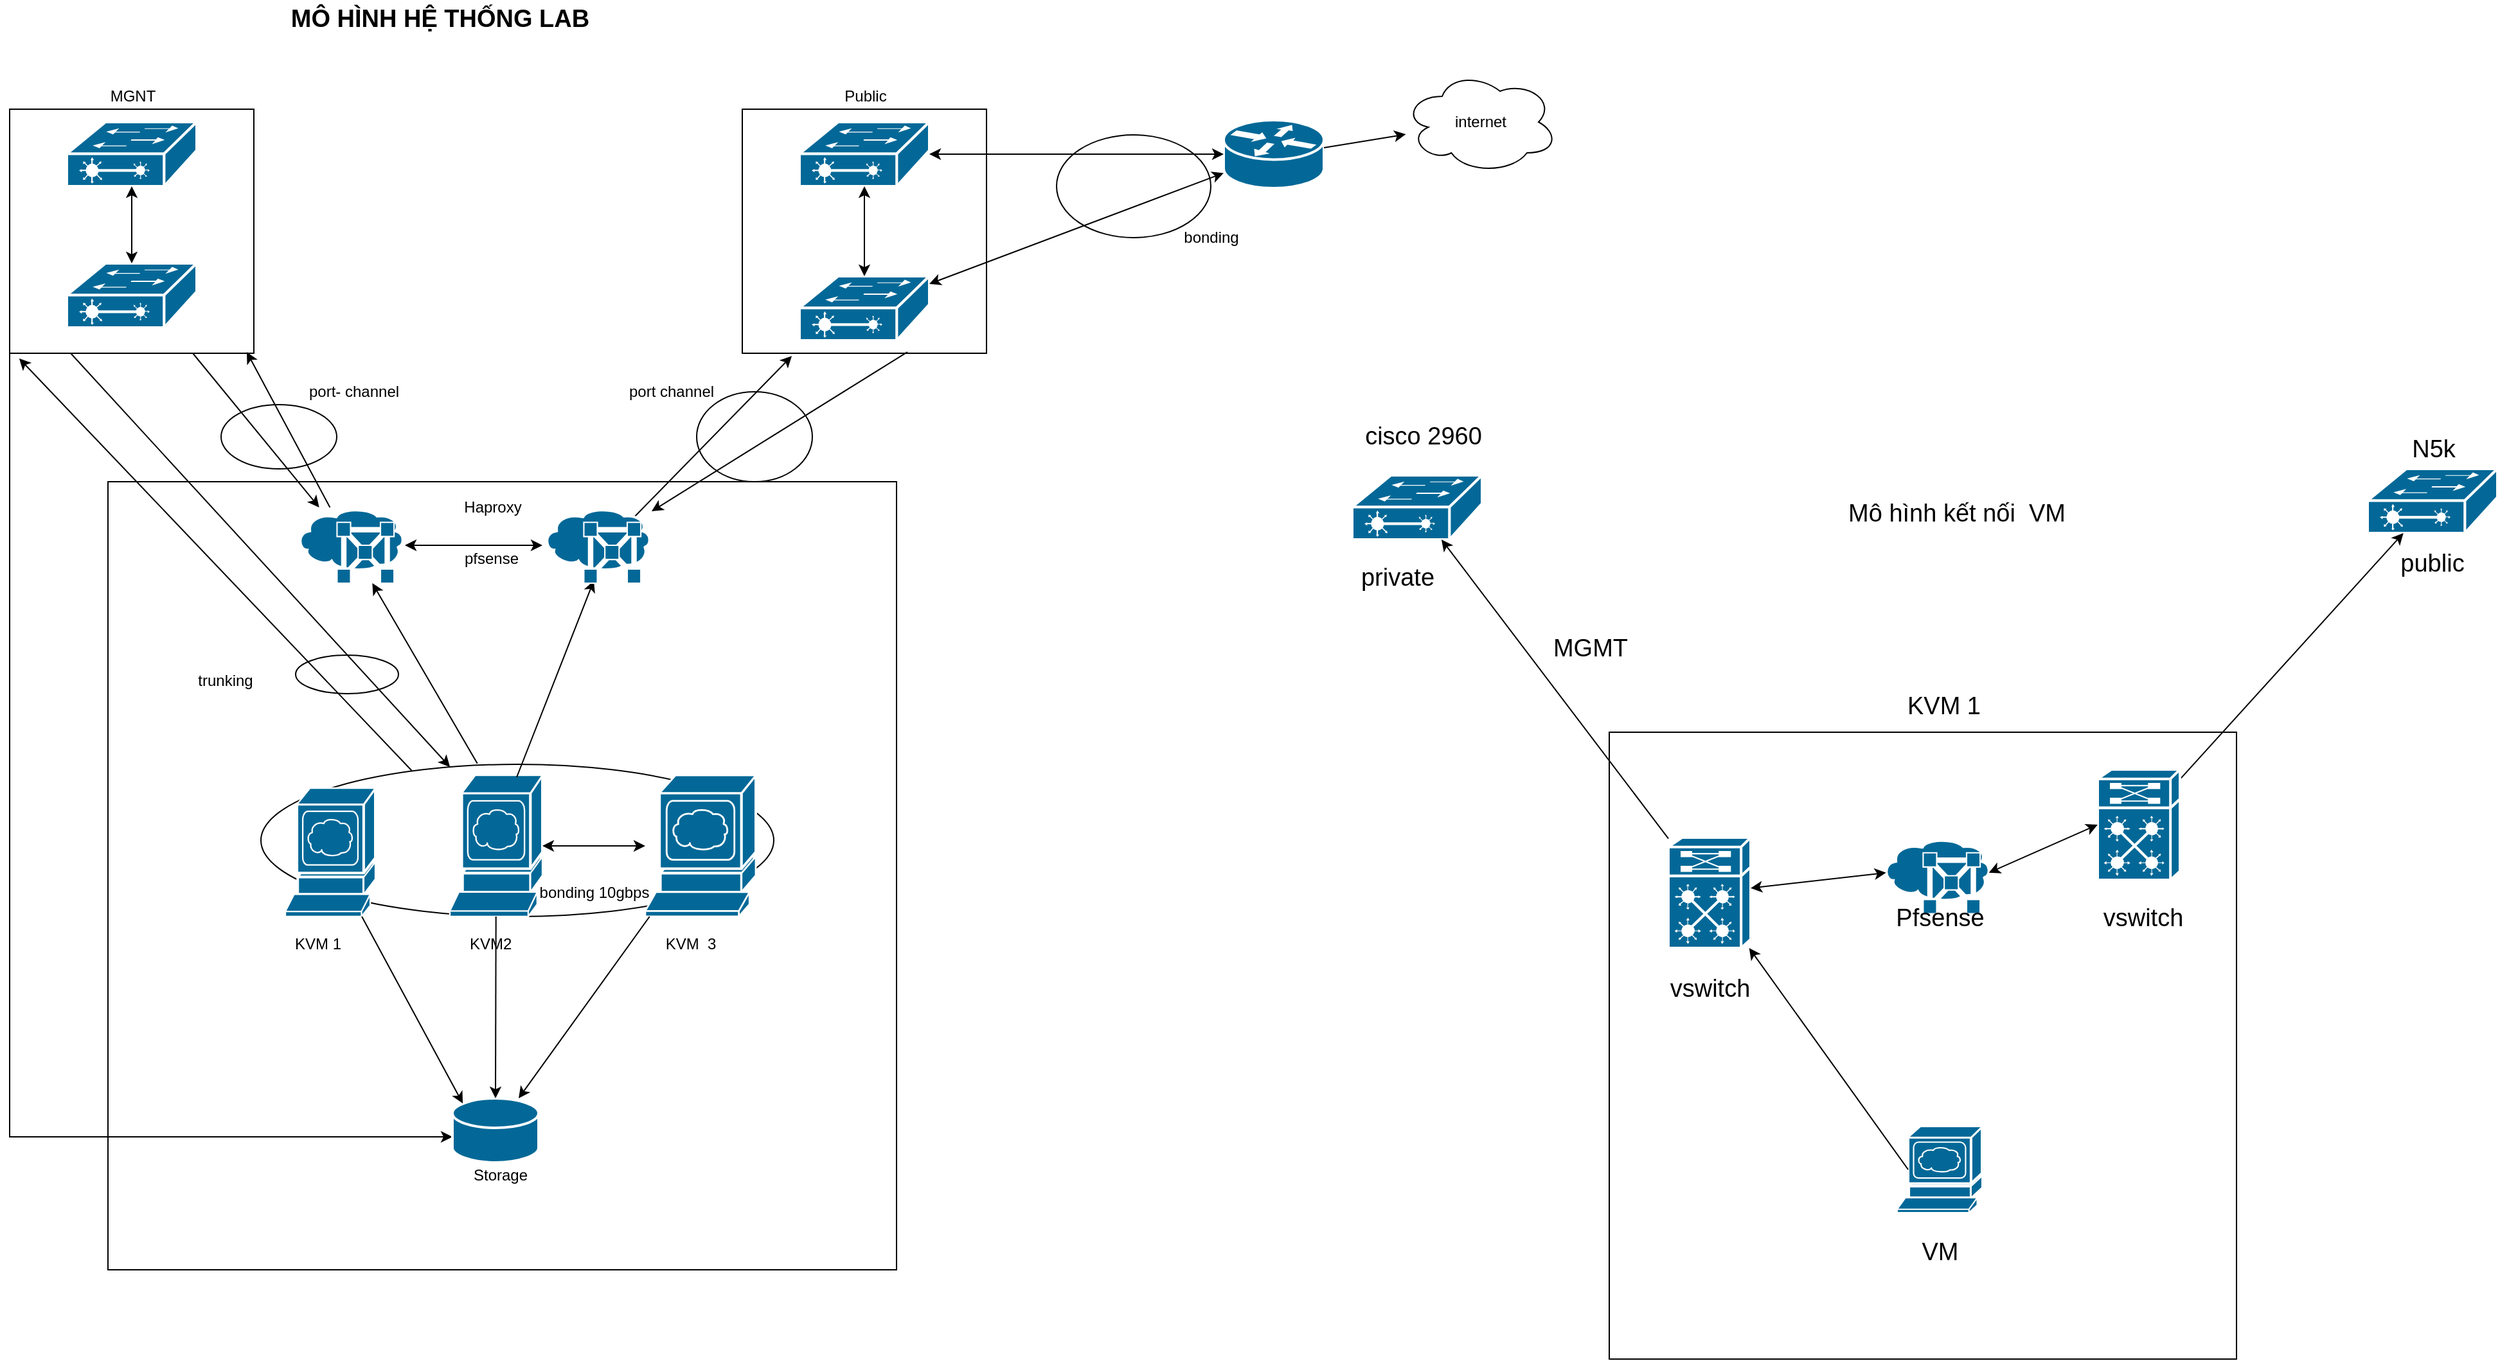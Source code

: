 <mxfile version="17.4.0" type="github">
  <diagram id="6a731a19-8d31-9384-78a2-239565b7b9f0" name="Page-1">
    <mxGraphModel dx="1422" dy="794" grid="1" gridSize="10" guides="1" tooltips="1" connect="1" arrows="1" fold="1" page="1" pageScale="1" pageWidth="827" pageHeight="1169" background="none" math="0" shadow="0">
      <root>
        <mxCell id="0" />
        <mxCell id="1" parent="0" />
        <mxCell id="jgQcP7is1KuD3QYu7mgT-2333" value="" style="ellipse;whiteSpace=wrap;html=1;" vertex="1" parent="1">
          <mxGeometry x="850" y="130" width="120" height="80" as="geometry" />
        </mxCell>
        <mxCell id="jgQcP7is1KuD3QYu7mgT-2267" value="" style="whiteSpace=wrap;html=1;aspect=fixed;" vertex="1" parent="1">
          <mxGeometry x="112" y="400" width="613.5" height="613.5" as="geometry" />
        </mxCell>
        <mxCell id="jgQcP7is1KuD3QYu7mgT-2318" value="" style="ellipse;whiteSpace=wrap;html=1;" vertex="1" parent="1">
          <mxGeometry x="258" y="535" width="80" height="30" as="geometry" />
        </mxCell>
        <mxCell id="jgQcP7is1KuD3QYu7mgT-2312" value="" style="ellipse;whiteSpace=wrap;html=1;" vertex="1" parent="1">
          <mxGeometry x="570" y="330" width="90" height="70" as="geometry" />
        </mxCell>
        <mxCell id="jgQcP7is1KuD3QYu7mgT-2307" value="" style="ellipse;whiteSpace=wrap;html=1;" vertex="1" parent="1">
          <mxGeometry x="200" y="340" width="90" height="50" as="geometry" />
        </mxCell>
        <mxCell id="jgQcP7is1KuD3QYu7mgT-2299" value="" style="ellipse;whiteSpace=wrap;html=1;" vertex="1" parent="1">
          <mxGeometry x="231" y="620" width="399" height="118.5" as="geometry" />
        </mxCell>
        <mxCell id="jgQcP7is1KuD3QYu7mgT-2291" value="" style="whiteSpace=wrap;html=1;aspect=fixed;" vertex="1" parent="1">
          <mxGeometry x="605.5" y="110" width="190" height="190" as="geometry" />
        </mxCell>
        <mxCell id="jgQcP7is1KuD3QYu7mgT-2342" style="edgeStyle=orthogonalEdgeStyle;rounded=0;orthogonalLoop=1;jettySize=auto;html=1;exitX=0;exitY=1;exitDx=0;exitDy=0;" edge="1" parent="1" source="jgQcP7is1KuD3QYu7mgT-2290" target="jgQcP7is1KuD3QYu7mgT-2271">
          <mxGeometry relative="1" as="geometry">
            <Array as="points">
              <mxPoint x="36" y="910" />
            </Array>
          </mxGeometry>
        </mxCell>
        <mxCell id="jgQcP7is1KuD3QYu7mgT-2290" value="" style="whiteSpace=wrap;html=1;aspect=fixed;" vertex="1" parent="1">
          <mxGeometry x="35.5" y="110" width="190" height="190" as="geometry" />
        </mxCell>
        <mxCell id="jgQcP7is1KuD3QYu7mgT-2257" value="" style="shape=mxgraph.cisco.switches.layer_2_remote_switch;sketch=0;html=1;pointerEvents=1;dashed=0;fillColor=#036897;strokeColor=#ffffff;strokeWidth=2;verticalLabelPosition=bottom;verticalAlign=top;align=center;outlineConnect=0;" vertex="1" parent="1">
          <mxGeometry x="80" y="120" width="101" height="50" as="geometry" />
        </mxCell>
        <mxCell id="jgQcP7is1KuD3QYu7mgT-2258" value="" style="shape=mxgraph.cisco.switches.layer_2_remote_switch;sketch=0;html=1;pointerEvents=1;dashed=0;fillColor=#036897;strokeColor=#ffffff;strokeWidth=2;verticalLabelPosition=bottom;verticalAlign=top;align=center;outlineConnect=0;" vertex="1" parent="1">
          <mxGeometry x="80" y="230" width="101" height="50" as="geometry" />
        </mxCell>
        <mxCell id="jgQcP7is1KuD3QYu7mgT-2263" value="" style="shape=mxgraph.cisco.switches.layer_2_remote_switch;sketch=0;html=1;pointerEvents=1;dashed=0;fillColor=#036897;strokeColor=#ffffff;strokeWidth=2;verticalLabelPosition=bottom;verticalAlign=top;align=center;outlineConnect=0;" vertex="1" parent="1">
          <mxGeometry x="650" y="120" width="101" height="50" as="geometry" />
        </mxCell>
        <mxCell id="jgQcP7is1KuD3QYu7mgT-2264" value="" style="shape=mxgraph.cisco.switches.layer_2_remote_switch;sketch=0;html=1;pointerEvents=1;dashed=0;fillColor=#036897;strokeColor=#ffffff;strokeWidth=2;verticalLabelPosition=bottom;verticalAlign=top;align=center;outlineConnect=0;" vertex="1" parent="1">
          <mxGeometry x="650" y="240" width="101" height="50" as="geometry" />
        </mxCell>
        <mxCell id="jgQcP7is1KuD3QYu7mgT-2265" value="MGNT&lt;br&gt;" style="text;html=1;align=center;verticalAlign=middle;resizable=0;points=[];autosize=1;strokeColor=none;fillColor=none;" vertex="1" parent="1">
          <mxGeometry x="105.5" y="90" width="50" height="20" as="geometry" />
        </mxCell>
        <mxCell id="jgQcP7is1KuD3QYu7mgT-2266" value="Public&lt;br&gt;" style="text;html=1;align=center;verticalAlign=middle;resizable=0;points=[];autosize=1;strokeColor=none;fillColor=none;" vertex="1" parent="1">
          <mxGeometry x="675.5" y="90" width="50" height="20" as="geometry" />
        </mxCell>
        <mxCell id="jgQcP7is1KuD3QYu7mgT-2271" value="" style="shape=mxgraph.cisco.storage.relational_database;sketch=0;html=1;pointerEvents=1;dashed=0;fillColor=#036897;strokeColor=#ffffff;strokeWidth=2;verticalLabelPosition=bottom;verticalAlign=top;align=center;outlineConnect=0;" vertex="1" parent="1">
          <mxGeometry x="380" y="880" width="67" height="50" as="geometry" />
        </mxCell>
        <mxCell id="jgQcP7is1KuD3QYu7mgT-2276" value="" style="shape=mxgraph.cisco.servers.www_server;sketch=0;html=1;pointerEvents=1;dashed=0;fillColor=#036897;strokeColor=#ffffff;strokeWidth=2;verticalLabelPosition=bottom;verticalAlign=top;align=center;outlineConnect=0;" vertex="1" parent="1">
          <mxGeometry x="378" y="628.5" width="72" height="110" as="geometry" />
        </mxCell>
        <mxCell id="jgQcP7is1KuD3QYu7mgT-2277" value="" style="shape=mxgraph.cisco.servers.www_server;sketch=0;html=1;pointerEvents=1;dashed=0;fillColor=#036897;strokeColor=#ffffff;strokeWidth=2;verticalLabelPosition=bottom;verticalAlign=top;align=center;outlineConnect=0;" vertex="1" parent="1">
          <mxGeometry x="530" y="628.5" width="86" height="110" as="geometry" />
        </mxCell>
        <mxCell id="jgQcP7is1KuD3QYu7mgT-2278" value="" style="shape=mxgraph.cisco.servers.www_server;sketch=0;html=1;pointerEvents=1;dashed=0;fillColor=#036897;strokeColor=#ffffff;strokeWidth=2;verticalLabelPosition=bottom;verticalAlign=top;align=center;outlineConnect=0;" vertex="1" parent="1">
          <mxGeometry x="250" y="638.5" width="70" height="100" as="geometry" />
        </mxCell>
        <mxCell id="jgQcP7is1KuD3QYu7mgT-2279" value="Storage&lt;br&gt;" style="text;html=1;align=center;verticalAlign=middle;resizable=0;points=[];autosize=1;strokeColor=none;fillColor=none;" vertex="1" parent="1">
          <mxGeometry x="387" y="930" width="60" height="20" as="geometry" />
        </mxCell>
        <mxCell id="jgQcP7is1KuD3QYu7mgT-2280" value="KVM 1" style="text;html=1;align=center;verticalAlign=middle;resizable=0;points=[];autosize=1;strokeColor=none;fillColor=none;" vertex="1" parent="1">
          <mxGeometry x="250" y="750" width="50" height="20" as="geometry" />
        </mxCell>
        <mxCell id="jgQcP7is1KuD3QYu7mgT-2282" value="KVM&amp;nbsp; 3" style="text;html=1;align=center;verticalAlign=middle;resizable=0;points=[];autosize=1;strokeColor=none;fillColor=none;" vertex="1" parent="1">
          <mxGeometry x="540" y="750" width="50" height="20" as="geometry" />
        </mxCell>
        <mxCell id="jgQcP7is1KuD3QYu7mgT-2284" value="KVM2&amp;nbsp;" style="text;html=1;align=center;verticalAlign=middle;resizable=0;points=[];autosize=1;strokeColor=none;fillColor=none;" vertex="1" parent="1">
          <mxGeometry x="386" y="750" width="50" height="20" as="geometry" />
        </mxCell>
        <mxCell id="jgQcP7is1KuD3QYu7mgT-2289" value="Haproxy" style="text;html=1;align=center;verticalAlign=middle;resizable=0;points=[];autosize=1;strokeColor=none;fillColor=none;" vertex="1" parent="1">
          <mxGeometry x="381" y="410" width="60" height="20" as="geometry" />
        </mxCell>
        <mxCell id="jgQcP7is1KuD3QYu7mgT-2292" value="" style="endArrow=classic;startArrow=classic;html=1;rounded=0;entryX=0.5;entryY=1;entryDx=0;entryDy=0;entryPerimeter=0;" edge="1" parent="1" source="jgQcP7is1KuD3QYu7mgT-2258" target="jgQcP7is1KuD3QYu7mgT-2257">
          <mxGeometry width="50" height="50" relative="1" as="geometry">
            <mxPoint x="105.5" y="230" as="sourcePoint" />
            <mxPoint x="155.5" y="180" as="targetPoint" />
          </mxGeometry>
        </mxCell>
        <mxCell id="jgQcP7is1KuD3QYu7mgT-2293" value="" style="endArrow=classic;startArrow=classic;html=1;rounded=0;" edge="1" parent="1" source="jgQcP7is1KuD3QYu7mgT-2264" target="jgQcP7is1KuD3QYu7mgT-2263">
          <mxGeometry width="50" height="50" relative="1" as="geometry">
            <mxPoint x="675.5" y="220" as="sourcePoint" />
            <mxPoint x="725.5" y="170" as="targetPoint" />
          </mxGeometry>
        </mxCell>
        <mxCell id="jgQcP7is1KuD3QYu7mgT-2295" value="" style="endArrow=classic;html=1;rounded=0;exitX=0.422;exitY=-0.005;exitDx=0;exitDy=0;exitPerimeter=0;" edge="1" parent="1" source="jgQcP7is1KuD3QYu7mgT-2299" target="jgQcP7is1KuD3QYu7mgT-2356">
          <mxGeometry width="50" height="50" relative="1" as="geometry">
            <mxPoint x="380" y="620" as="sourcePoint" />
            <mxPoint x="322.5" y="470.97" as="targetPoint" />
          </mxGeometry>
        </mxCell>
        <mxCell id="jgQcP7is1KuD3QYu7mgT-2296" value="" style="endArrow=classic;html=1;rounded=0;entryX=0;entryY=1;entryDx=0;entryDy=0;entryPerimeter=0;" edge="1" parent="1">
          <mxGeometry width="50" height="50" relative="1" as="geometry">
            <mxPoint x="430" y="630" as="sourcePoint" />
            <mxPoint x="490" y="477" as="targetPoint" />
          </mxGeometry>
        </mxCell>
        <mxCell id="jgQcP7is1KuD3QYu7mgT-2300" value="" style="endArrow=classic;html=1;rounded=0;exitX=0.75;exitY=1;exitDx=0;exitDy=0;" edge="1" parent="1" source="jgQcP7is1KuD3QYu7mgT-2290" target="jgQcP7is1KuD3QYu7mgT-2356">
          <mxGeometry width="50" height="50" relative="1" as="geometry">
            <mxPoint x="170" y="370" as="sourcePoint" />
            <mxPoint x="300" y="477" as="targetPoint" />
          </mxGeometry>
        </mxCell>
        <mxCell id="jgQcP7is1KuD3QYu7mgT-2306" value="" style="endArrow=classic;html=1;rounded=0;entryX=0.971;entryY=0.995;entryDx=0;entryDy=0;entryPerimeter=0;" edge="1" parent="1" source="jgQcP7is1KuD3QYu7mgT-2356" target="jgQcP7is1KuD3QYu7mgT-2290">
          <mxGeometry width="50" height="50" relative="1" as="geometry">
            <mxPoint x="300" y="420.695" as="sourcePoint" />
            <mxPoint x="170" y="330" as="targetPoint" />
          </mxGeometry>
        </mxCell>
        <mxCell id="jgQcP7is1KuD3QYu7mgT-2309" value="port- channel&lt;br&gt;" style="text;html=1;align=center;verticalAlign=middle;resizable=0;points=[];autosize=1;strokeColor=none;fillColor=none;" vertex="1" parent="1">
          <mxGeometry x="258" y="320" width="90" height="20" as="geometry" />
        </mxCell>
        <mxCell id="jgQcP7is1KuD3QYu7mgT-2310" value="" style="endArrow=classic;html=1;rounded=0;entryX=0.203;entryY=1.011;entryDx=0;entryDy=0;entryPerimeter=0;" edge="1" parent="1" target="jgQcP7is1KuD3QYu7mgT-2291">
          <mxGeometry width="50" height="50" relative="1" as="geometry">
            <mxPoint x="519" y="430" as="sourcePoint" />
            <mxPoint x="569" y="380" as="targetPoint" />
          </mxGeometry>
        </mxCell>
        <mxCell id="jgQcP7is1KuD3QYu7mgT-2311" value="" style="endArrow=classic;html=1;rounded=0;exitX=0.676;exitY=0.995;exitDx=0;exitDy=0;exitPerimeter=0;" edge="1" parent="1" source="jgQcP7is1KuD3QYu7mgT-2291" target="jgQcP7is1KuD3QYu7mgT-2357">
          <mxGeometry width="50" height="50" relative="1" as="geometry">
            <mxPoint x="625.5" y="370" as="sourcePoint" />
            <mxPoint x="511.75" y="470.97" as="targetPoint" />
          </mxGeometry>
        </mxCell>
        <mxCell id="jgQcP7is1KuD3QYu7mgT-2314" value="port channel&lt;br&gt;" style="text;html=1;align=center;verticalAlign=middle;resizable=0;points=[];autosize=1;strokeColor=none;fillColor=none;" vertex="1" parent="1">
          <mxGeometry x="510" y="320" width="80" height="20" as="geometry" />
        </mxCell>
        <mxCell id="jgQcP7is1KuD3QYu7mgT-2315" value="" style="endArrow=classic;html=1;rounded=0;exitX=0.25;exitY=1;exitDx=0;exitDy=0;" edge="1" parent="1" source="jgQcP7is1KuD3QYu7mgT-2290" target="jgQcP7is1KuD3QYu7mgT-2299">
          <mxGeometry width="50" height="50" relative="1" as="geometry">
            <mxPoint x="90" y="390" as="sourcePoint" />
            <mxPoint x="140" y="340" as="targetPoint" />
          </mxGeometry>
        </mxCell>
        <mxCell id="jgQcP7is1KuD3QYu7mgT-2316" value="trunking&lt;br&gt;" style="text;html=1;align=center;verticalAlign=middle;resizable=0;points=[];autosize=1;strokeColor=none;fillColor=none;" vertex="1" parent="1">
          <mxGeometry x="173" y="545" width="60" height="20" as="geometry" />
        </mxCell>
        <mxCell id="jgQcP7is1KuD3QYu7mgT-2317" value="" style="endArrow=classic;html=1;rounded=0;exitX=0.294;exitY=0.041;exitDx=0;exitDy=0;exitPerimeter=0;entryX=0.039;entryY=1.021;entryDx=0;entryDy=0;entryPerimeter=0;" edge="1" parent="1" source="jgQcP7is1KuD3QYu7mgT-2299" target="jgQcP7is1KuD3QYu7mgT-2290">
          <mxGeometry width="50" height="50" relative="1" as="geometry">
            <mxPoint x="200" y="600" as="sourcePoint" />
            <mxPoint x="250" y="550" as="targetPoint" />
          </mxGeometry>
        </mxCell>
        <mxCell id="jgQcP7is1KuD3QYu7mgT-2323" value="bonding 10gbps&lt;br&gt;" style="text;html=1;align=center;verticalAlign=middle;resizable=0;points=[];autosize=1;strokeColor=none;fillColor=none;" vertex="1" parent="1">
          <mxGeometry x="440" y="710" width="100" height="20" as="geometry" />
        </mxCell>
        <mxCell id="jgQcP7is1KuD3QYu7mgT-2328" value="" style="endArrow=classic;startArrow=classic;html=1;rounded=0;" edge="1" parent="1" source="jgQcP7is1KuD3QYu7mgT-2277" target="jgQcP7is1KuD3QYu7mgT-2276">
          <mxGeometry width="50" height="50" relative="1" as="geometry">
            <mxPoint x="460" y="700" as="sourcePoint" />
            <mxPoint x="510" y="650" as="targetPoint" />
          </mxGeometry>
        </mxCell>
        <mxCell id="jgQcP7is1KuD3QYu7mgT-2330" value="" style="shape=mxgraph.cisco.routers.router;sketch=0;html=1;pointerEvents=1;dashed=0;fillColor=#036897;strokeColor=#ffffff;strokeWidth=2;verticalLabelPosition=bottom;verticalAlign=top;align=center;outlineConnect=0;" vertex="1" parent="1">
          <mxGeometry x="980" y="118.5" width="78" height="53" as="geometry" />
        </mxCell>
        <mxCell id="jgQcP7is1KuD3QYu7mgT-2334" value="bonding&lt;br&gt;" style="text;html=1;align=center;verticalAlign=middle;resizable=0;points=[];autosize=1;strokeColor=none;fillColor=none;" vertex="1" parent="1">
          <mxGeometry x="940" y="200" width="60" height="20" as="geometry" />
        </mxCell>
        <mxCell id="jgQcP7is1KuD3QYu7mgT-2336" value="" style="endArrow=classic;startArrow=classic;html=1;rounded=0;exitX=1;exitY=0.5;exitDx=0;exitDy=0;exitPerimeter=0;" edge="1" parent="1" source="jgQcP7is1KuD3QYu7mgT-2263" target="jgQcP7is1KuD3QYu7mgT-2330">
          <mxGeometry width="50" height="50" relative="1" as="geometry">
            <mxPoint x="800" y="195" as="sourcePoint" />
            <mxPoint x="850" y="145" as="targetPoint" />
          </mxGeometry>
        </mxCell>
        <mxCell id="jgQcP7is1KuD3QYu7mgT-2337" value="" style="endArrow=classic;startArrow=classic;html=1;rounded=0;" edge="1" parent="1" source="jgQcP7is1KuD3QYu7mgT-2264" target="jgQcP7is1KuD3QYu7mgT-2330">
          <mxGeometry width="50" height="50" relative="1" as="geometry">
            <mxPoint x="810" y="235" as="sourcePoint" />
            <mxPoint x="860" y="185" as="targetPoint" />
          </mxGeometry>
        </mxCell>
        <mxCell id="jgQcP7is1KuD3QYu7mgT-2338" value="" style="endArrow=classic;html=1;rounded=0;" edge="1" parent="1" target="jgQcP7is1KuD3QYu7mgT-2339">
          <mxGeometry width="50" height="50" relative="1" as="geometry">
            <mxPoint x="1058" y="140" as="sourcePoint" />
            <mxPoint x="1180" y="120" as="targetPoint" />
          </mxGeometry>
        </mxCell>
        <mxCell id="jgQcP7is1KuD3QYu7mgT-2339" value="internet&lt;br&gt;" style="ellipse;shape=cloud;whiteSpace=wrap;html=1;" vertex="1" parent="1">
          <mxGeometry x="1120" y="80" width="120" height="80" as="geometry" />
        </mxCell>
        <mxCell id="jgQcP7is1KuD3QYu7mgT-2340" value="pfsense&lt;br&gt;" style="text;html=1;align=center;verticalAlign=middle;resizable=0;points=[];autosize=1;strokeColor=none;fillColor=none;" vertex="1" parent="1">
          <mxGeometry x="380" y="450" width="60" height="20" as="geometry" />
        </mxCell>
        <mxCell id="jgQcP7is1KuD3QYu7mgT-2341" value="" style="endArrow=classic;html=1;rounded=0;entryX=0.5;entryY=0;entryDx=0;entryDy=0;entryPerimeter=0;" edge="1" parent="1" source="jgQcP7is1KuD3QYu7mgT-2276" target="jgQcP7is1KuD3QYu7mgT-2271">
          <mxGeometry width="50" height="50" relative="1" as="geometry">
            <mxPoint x="385" y="830" as="sourcePoint" />
            <mxPoint x="435" y="780" as="targetPoint" />
            <Array as="points" />
          </mxGeometry>
        </mxCell>
        <mxCell id="jgQcP7is1KuD3QYu7mgT-2343" value="" style="endArrow=classic;html=1;rounded=0;" edge="1" parent="1" source="jgQcP7is1KuD3QYu7mgT-2277" target="jgQcP7is1KuD3QYu7mgT-2271">
          <mxGeometry width="50" height="50" relative="1" as="geometry">
            <mxPoint x="590" y="630" as="sourcePoint" />
            <mxPoint x="640" y="580" as="targetPoint" />
          </mxGeometry>
        </mxCell>
        <mxCell id="jgQcP7is1KuD3QYu7mgT-2344" value="" style="endArrow=classic;html=1;rounded=0;entryX=0.12;entryY=0.08;entryDx=0;entryDy=0;entryPerimeter=0;exitX=0.85;exitY=1;exitDx=0;exitDy=0;exitPerimeter=0;" edge="1" parent="1" source="jgQcP7is1KuD3QYu7mgT-2278" target="jgQcP7is1KuD3QYu7mgT-2271">
          <mxGeometry width="50" height="50" relative="1" as="geometry">
            <mxPoint x="258" y="830" as="sourcePoint" />
            <mxPoint x="308" y="780" as="targetPoint" />
          </mxGeometry>
        </mxCell>
        <mxCell id="jgQcP7is1KuD3QYu7mgT-2345" value="MÔ HÌNH HỆ THỐNG LAB&lt;br style=&quot;font-size: 19px;&quot;&gt;" style="text;html=1;align=center;verticalAlign=middle;resizable=0;points=[];autosize=1;strokeColor=none;fillColor=none;fontStyle=1;fontSize=19;" vertex="1" parent="1">
          <mxGeometry x="245" y="25" width="250" height="30" as="geometry" />
        </mxCell>
        <mxCell id="jgQcP7is1KuD3QYu7mgT-2346" value="Mô hình kết nối&amp;nbsp; VM&lt;br&gt;" style="text;html=1;align=center;verticalAlign=middle;resizable=0;points=[];autosize=1;strokeColor=none;fillColor=none;fontSize=19;" vertex="1" parent="1">
          <mxGeometry x="1460" y="410" width="180" height="30" as="geometry" />
        </mxCell>
        <mxCell id="jgQcP7is1KuD3QYu7mgT-2348" value="" style="whiteSpace=wrap;html=1;aspect=fixed;fontSize=19;" vertex="1" parent="1">
          <mxGeometry x="1280" y="595" width="488" height="488" as="geometry" />
        </mxCell>
        <mxCell id="jgQcP7is1KuD3QYu7mgT-2350" value="" style="shape=mxgraph.cisco.servers.www_server;sketch=0;html=1;pointerEvents=1;dashed=0;fillColor=#036897;strokeColor=#ffffff;strokeWidth=2;verticalLabelPosition=bottom;verticalAlign=top;align=center;outlineConnect=0;fontSize=19;" vertex="1" parent="1">
          <mxGeometry x="1504" y="902" width="66" height="67" as="geometry" />
        </mxCell>
        <mxCell id="jgQcP7is1KuD3QYu7mgT-2351" value="VM&lt;br&gt;" style="text;html=1;align=center;verticalAlign=middle;resizable=0;points=[];autosize=1;strokeColor=none;fillColor=none;fontSize=19;" vertex="1" parent="1">
          <mxGeometry x="1517" y="985" width="40" height="30" as="geometry" />
        </mxCell>
        <mxCell id="jgQcP7is1KuD3QYu7mgT-2352" value="KVM 1" style="text;html=1;align=center;verticalAlign=middle;resizable=0;points=[];autosize=1;strokeColor=none;fillColor=none;fontSize=19;" vertex="1" parent="1">
          <mxGeometry x="1505" y="560" width="70" height="30" as="geometry" />
        </mxCell>
        <mxCell id="jgQcP7is1KuD3QYu7mgT-2355" value="" style="shape=mxgraph.cisco.security.gatekeeper;sketch=0;html=1;pointerEvents=1;dashed=0;fillColor=#036897;strokeColor=#ffffff;strokeWidth=2;verticalLabelPosition=bottom;verticalAlign=top;align=center;outlineConnect=0;fontSize=19;" vertex="1" parent="1">
          <mxGeometry x="1492" y="677.25" width="85" height="59" as="geometry" />
        </mxCell>
        <mxCell id="jgQcP7is1KuD3QYu7mgT-2356" value="" style="shape=mxgraph.cisco.security.gatekeeper;sketch=0;html=1;pointerEvents=1;dashed=0;fillColor=#036897;strokeColor=#ffffff;strokeWidth=2;verticalLabelPosition=bottom;verticalAlign=top;align=center;outlineConnect=0;fontSize=19;" vertex="1" parent="1">
          <mxGeometry x="258" y="420" width="85" height="59" as="geometry" />
        </mxCell>
        <mxCell id="jgQcP7is1KuD3QYu7mgT-2357" value="" style="shape=mxgraph.cisco.security.gatekeeper;sketch=0;html=1;pointerEvents=1;dashed=0;fillColor=#036897;strokeColor=#ffffff;strokeWidth=2;verticalLabelPosition=bottom;verticalAlign=top;align=center;outlineConnect=0;fontSize=19;" vertex="1" parent="1">
          <mxGeometry x="450" y="420" width="85" height="59" as="geometry" />
        </mxCell>
        <mxCell id="jgQcP7is1KuD3QYu7mgT-2360" value="" style="endArrow=classic;startArrow=classic;html=1;rounded=0;fontSize=19;" edge="1" parent="1" source="jgQcP7is1KuD3QYu7mgT-2356" target="jgQcP7is1KuD3QYu7mgT-2357">
          <mxGeometry width="50" height="50" relative="1" as="geometry">
            <mxPoint x="364" y="460" as="sourcePoint" />
            <mxPoint x="414" y="410" as="targetPoint" />
          </mxGeometry>
        </mxCell>
        <mxCell id="jgQcP7is1KuD3QYu7mgT-2361" value="Pfsense&lt;br&gt;" style="text;html=1;align=center;verticalAlign=middle;resizable=0;points=[];autosize=1;strokeColor=none;fillColor=none;fontSize=19;" vertex="1" parent="1">
          <mxGeometry x="1497" y="725" width="80" height="30" as="geometry" />
        </mxCell>
        <mxCell id="jgQcP7is1KuD3QYu7mgT-2364" value="" style="shape=mxgraph.cisco.switches.virtual_layer_switch;sketch=0;html=1;pointerEvents=1;dashed=0;fillColor=#036897;strokeColor=#ffffff;strokeWidth=2;verticalLabelPosition=bottom;verticalAlign=top;align=center;outlineConnect=0;fontSize=19;" vertex="1" parent="1">
          <mxGeometry x="1326" y="677" width="64" height="86" as="geometry" />
        </mxCell>
        <mxCell id="jgQcP7is1KuD3QYu7mgT-2365" value="vswitch&lt;br&gt;" style="text;html=1;align=center;verticalAlign=middle;resizable=0;points=[];autosize=1;strokeColor=none;fillColor=none;fontSize=19;" vertex="1" parent="1">
          <mxGeometry x="1318" y="780" width="80" height="30" as="geometry" />
        </mxCell>
        <mxCell id="jgQcP7is1KuD3QYu7mgT-2366" value="" style="endArrow=classic;html=1;rounded=0;fontSize=19;exitX=0.13;exitY=0.5;exitDx=0;exitDy=0;exitPerimeter=0;" edge="1" parent="1" source="jgQcP7is1KuD3QYu7mgT-2350" target="jgQcP7is1KuD3QYu7mgT-2364">
          <mxGeometry width="50" height="50" relative="1" as="geometry">
            <mxPoint x="1418" y="935" as="sourcePoint" />
            <mxPoint x="1468" y="885" as="targetPoint" />
          </mxGeometry>
        </mxCell>
        <mxCell id="jgQcP7is1KuD3QYu7mgT-2368" value="" style="shape=mxgraph.cisco.switches.layer_2_remote_switch;sketch=0;html=1;pointerEvents=1;dashed=0;fillColor=#036897;strokeColor=#ffffff;strokeWidth=2;verticalLabelPosition=bottom;verticalAlign=top;align=center;outlineConnect=0;fontSize=19;" vertex="1" parent="1">
          <mxGeometry x="1080" y="395" width="101" height="50" as="geometry" />
        </mxCell>
        <mxCell id="jgQcP7is1KuD3QYu7mgT-2369" value="cisco 2960&lt;br&gt;" style="text;html=1;align=center;verticalAlign=middle;resizable=0;points=[];autosize=1;strokeColor=none;fillColor=none;fontSize=19;" vertex="1" parent="1">
          <mxGeometry x="1080" y="350" width="110" height="30" as="geometry" />
        </mxCell>
        <mxCell id="jgQcP7is1KuD3QYu7mgT-2370" value="" style="endArrow=classic;html=1;rounded=0;fontSize=19;" edge="1" parent="1" source="jgQcP7is1KuD3QYu7mgT-2364" target="jgQcP7is1KuD3QYu7mgT-2368">
          <mxGeometry width="50" height="50" relative="1" as="geometry">
            <mxPoint x="1150" y="830" as="sourcePoint" />
            <mxPoint x="1200" y="780" as="targetPoint" />
          </mxGeometry>
        </mxCell>
        <mxCell id="jgQcP7is1KuD3QYu7mgT-2371" value="MGMT" style="text;html=1;align=center;verticalAlign=middle;resizable=0;points=[];autosize=1;strokeColor=none;fillColor=none;fontSize=19;" vertex="1" parent="1">
          <mxGeometry x="1230" y="515" width="70" height="30" as="geometry" />
        </mxCell>
        <mxCell id="jgQcP7is1KuD3QYu7mgT-2372" value="" style="shape=mxgraph.cisco.switches.layer_2_remote_switch;sketch=0;html=1;pointerEvents=1;dashed=0;fillColor=#036897;strokeColor=#ffffff;strokeWidth=2;verticalLabelPosition=bottom;verticalAlign=top;align=center;outlineConnect=0;fontSize=19;" vertex="1" parent="1">
          <mxGeometry x="1870" y="390" width="101" height="50" as="geometry" />
        </mxCell>
        <mxCell id="jgQcP7is1KuD3QYu7mgT-2373" value="private&lt;br&gt;" style="text;html=1;align=center;verticalAlign=middle;resizable=0;points=[];autosize=1;strokeColor=none;fillColor=none;fontSize=19;" vertex="1" parent="1">
          <mxGeometry x="1080" y="460" width="70" height="30" as="geometry" />
        </mxCell>
        <mxCell id="jgQcP7is1KuD3QYu7mgT-2374" value="public&lt;br&gt;" style="text;html=1;align=center;verticalAlign=middle;resizable=0;points=[];autosize=1;strokeColor=none;fillColor=none;fontSize=19;" vertex="1" parent="1">
          <mxGeometry x="1885" y="449" width="70" height="30" as="geometry" />
        </mxCell>
        <mxCell id="jgQcP7is1KuD3QYu7mgT-2375" value="N5k" style="text;html=1;align=center;verticalAlign=middle;resizable=0;points=[];autosize=1;strokeColor=none;fillColor=none;fontSize=19;" vertex="1" parent="1">
          <mxGeometry x="1895.5" y="360" width="50" height="30" as="geometry" />
        </mxCell>
        <mxCell id="jgQcP7is1KuD3QYu7mgT-2376" value="" style="endArrow=classic;html=1;rounded=0;fontSize=19;" edge="1" parent="1" source="jgQcP7is1KuD3QYu7mgT-2377" target="jgQcP7is1KuD3QYu7mgT-2372">
          <mxGeometry width="50" height="50" relative="1" as="geometry">
            <mxPoint x="1990" y="780" as="sourcePoint" />
            <mxPoint x="1850" y="495" as="targetPoint" />
          </mxGeometry>
        </mxCell>
        <mxCell id="jgQcP7is1KuD3QYu7mgT-2377" value="" style="shape=mxgraph.cisco.switches.virtual_layer_switch;sketch=0;html=1;pointerEvents=1;dashed=0;fillColor=#036897;strokeColor=#ffffff;strokeWidth=2;verticalLabelPosition=bottom;verticalAlign=top;align=center;outlineConnect=0;fontSize=19;" vertex="1" parent="1">
          <mxGeometry x="1660" y="624" width="64" height="86" as="geometry" />
        </mxCell>
        <mxCell id="jgQcP7is1KuD3QYu7mgT-2378" value="" style="endArrow=classic;startArrow=classic;html=1;rounded=0;fontSize=19;entryX=0.04;entryY=0.46;entryDx=0;entryDy=0;entryPerimeter=0;" edge="1" parent="1" source="jgQcP7is1KuD3QYu7mgT-2364" target="jgQcP7is1KuD3QYu7mgT-2355">
          <mxGeometry width="50" height="50" relative="1" as="geometry">
            <mxPoint x="1410" y="775" as="sourcePoint" />
            <mxPoint x="1500" y="740" as="targetPoint" />
          </mxGeometry>
        </mxCell>
        <mxCell id="jgQcP7is1KuD3QYu7mgT-2379" value="vswitch" style="text;html=1;align=center;verticalAlign=middle;resizable=0;points=[];autosize=1;strokeColor=none;fillColor=none;fontSize=19;" vertex="1" parent="1">
          <mxGeometry x="1655" y="725" width="80" height="30" as="geometry" />
        </mxCell>
        <mxCell id="jgQcP7is1KuD3QYu7mgT-2380" value="" style="endArrow=classic;startArrow=classic;html=1;rounded=0;fontSize=19;entryX=0;entryY=0.5;entryDx=0;entryDy=0;entryPerimeter=0;exitX=0.98;exitY=0.46;exitDx=0;exitDy=0;exitPerimeter=0;" edge="1" parent="1" source="jgQcP7is1KuD3QYu7mgT-2355" target="jgQcP7is1KuD3QYu7mgT-2377">
          <mxGeometry width="50" height="50" relative="1" as="geometry">
            <mxPoint x="1590" y="710" as="sourcePoint" />
            <mxPoint x="1640" y="660" as="targetPoint" />
          </mxGeometry>
        </mxCell>
      </root>
    </mxGraphModel>
  </diagram>
</mxfile>
